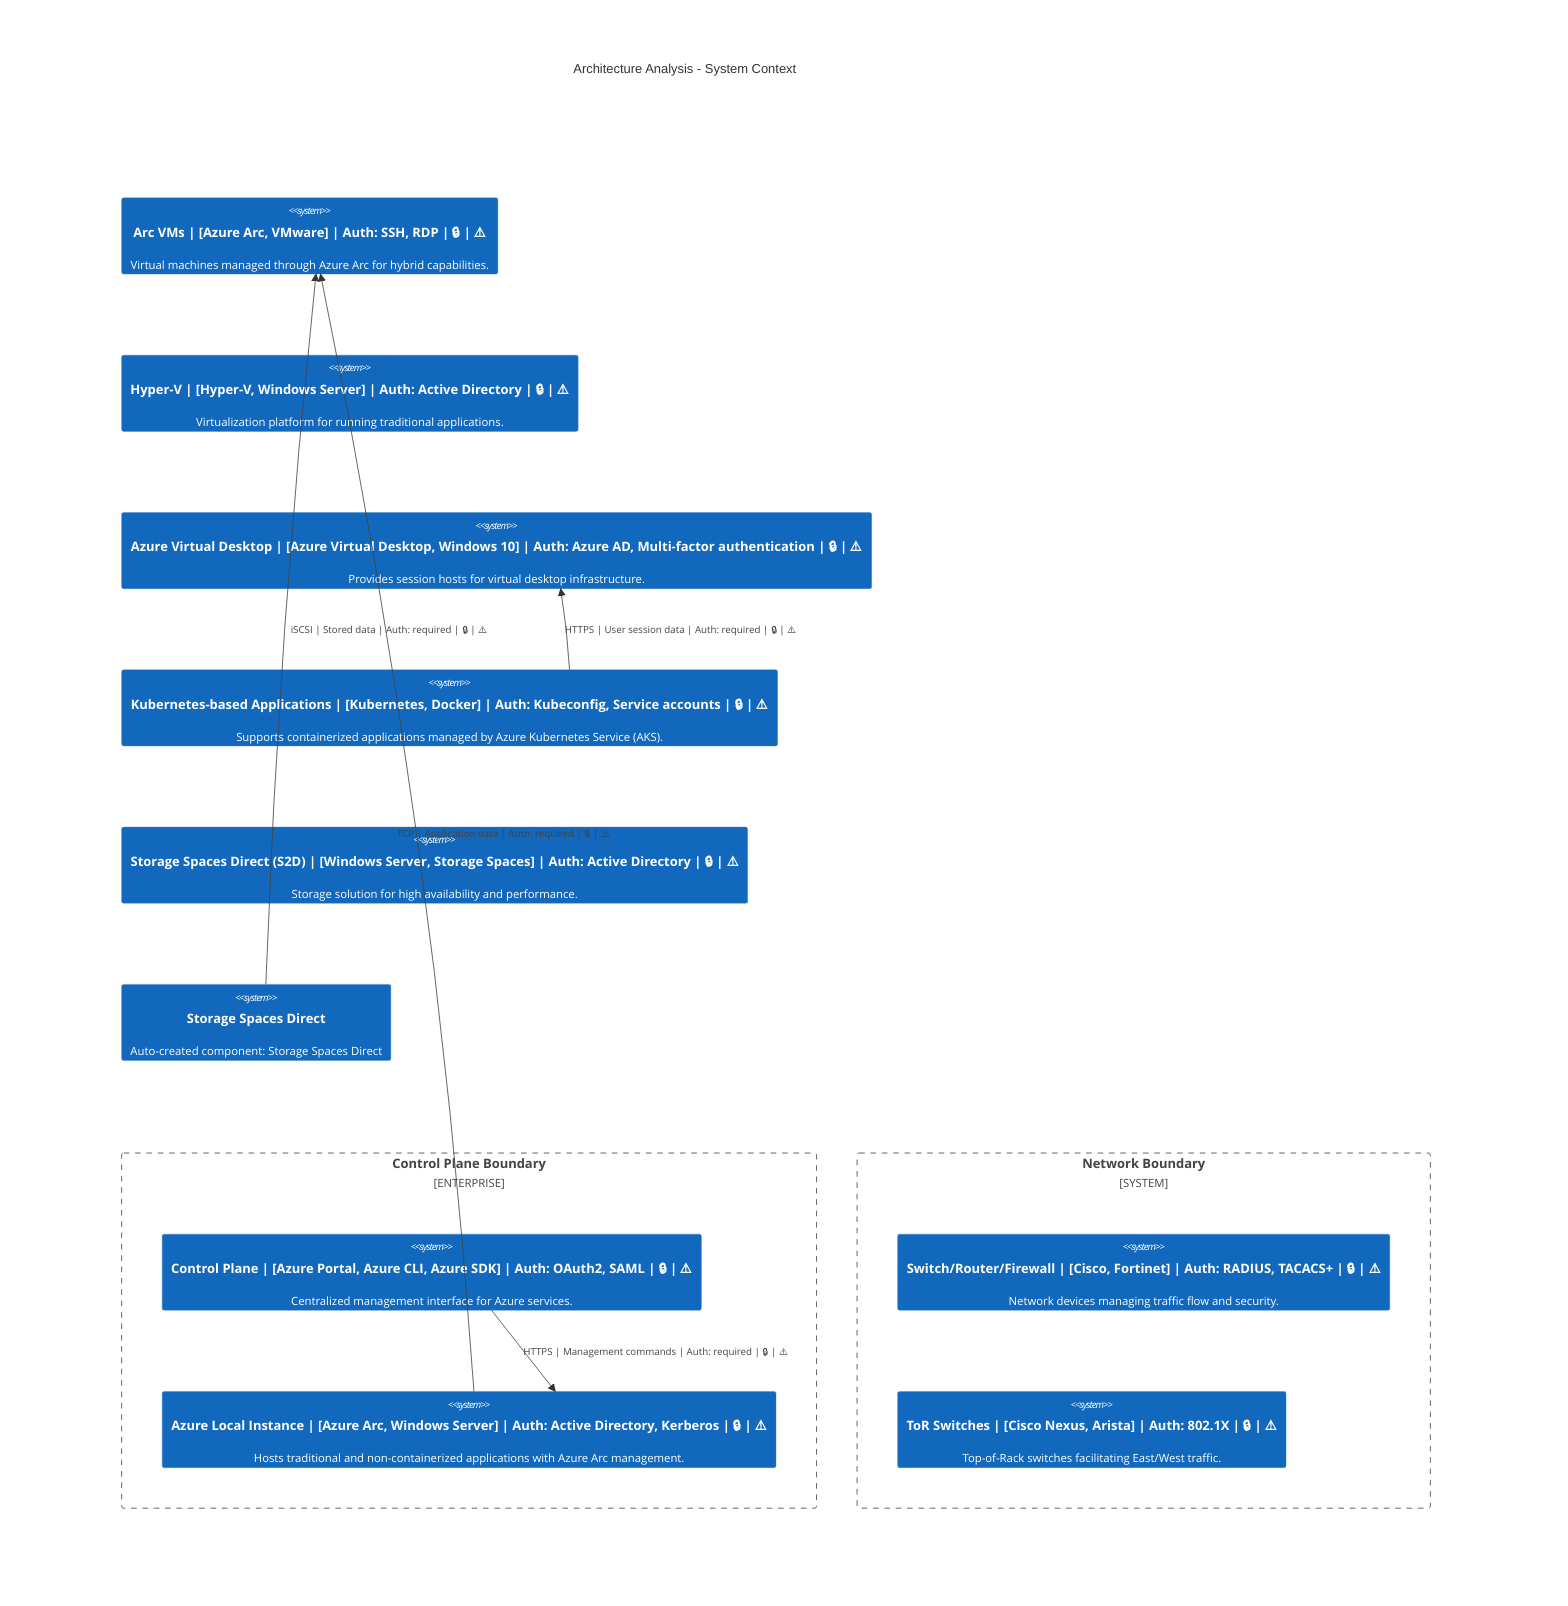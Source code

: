 C4Context
    title Architecture Analysis - System Context
    Enterprise_Boundary(tb_Control_Plane_Boundary, "Control Plane Boundary") {
        System(Control_Plane, "Control Plane | [Azure Portal, Azure CLI, Azure SDK] | Auth: OAuth2, SAML | 🔒 | ⚠️", "Centralized management interface for Azure services.")
        System(Azure_Local_Instance, "Azure Local Instance | [Azure Arc, Windows Server] | Auth: Active Directory, Kerberos | 🔒 | ⚠️", "Hosts traditional and non-containerized applications with Azure Arc management.")
    }
    System_Boundary(tb_Network_Boundary, "Network Boundary") {
        System(Switch_Router_Firewall, "Switch/Router/Firewall | [Cisco, Fortinet] | Auth: RADIUS, TACACS+ | 🔒 | ⚠️", "Network devices managing traffic flow and security.")
        System(ToR_Switches, "ToR Switches | [Cisco Nexus, Arista] | Auth: 802.1X | 🔒 | ⚠️", "Top-of-Rack switches facilitating East/West traffic.")
    }
    System(Arc_VMs, "Arc VMs | [Azure Arc, VMware] | Auth: SSH, RDP | 🔒 | ⚠️", "Virtual machines managed through Azure Arc for hybrid capabilities.")
    System(Hyper_V, "Hyper-V | [Hyper-V, Windows Server] | Auth: Active Directory | 🔒 | ⚠️", "Virtualization platform for running traditional applications.")
    System(Azure_Virtual_Desktop, "Azure Virtual Desktop | [Azure Virtual Desktop, Windows 10] | Auth: Azure AD, Multi-factor authentication | 🔒 | ⚠️", "Provides session hosts for virtual desktop infrastructure.")
    System(Kubernetes_based_Applications, "Kubernetes-based Applications | [Kubernetes, Docker] | Auth: Kubeconfig, Service accounts | 🔒 | ⚠️", "Supports containerized applications managed by Azure Kubernetes Service (AKS).")
    System(Storage_Spaces_Direct__S2D_, "Storage Spaces Direct (S2D) | [Windows Server, Storage Spaces] | Auth: Active Directory | 🔒 | ⚠️", "Storage solution for high availability and performance.")
    System(Storage_Spaces_Direct, "Storage Spaces Direct", "Auto-created component: Storage Spaces Direct")

    Rel(Control_Plane, Azure_Local_Instance, "HTTPS | Management commands | Auth: required | 🔒 | ⚠️")
    Rel(Azure_Local_Instance, Arc_VMs, "TCP | Application data | Auth: required | 🔒 | ⚠️")
    Rel(Kubernetes_based_Applications, Azure_Virtual_Desktop, "HTTPS | User session data | Auth: required | 🔒 | ⚠️")
    Rel(Storage_Spaces_Direct, Arc_VMs, "iSCSI | Stored data | Auth: required | 🔒 | ⚠️")